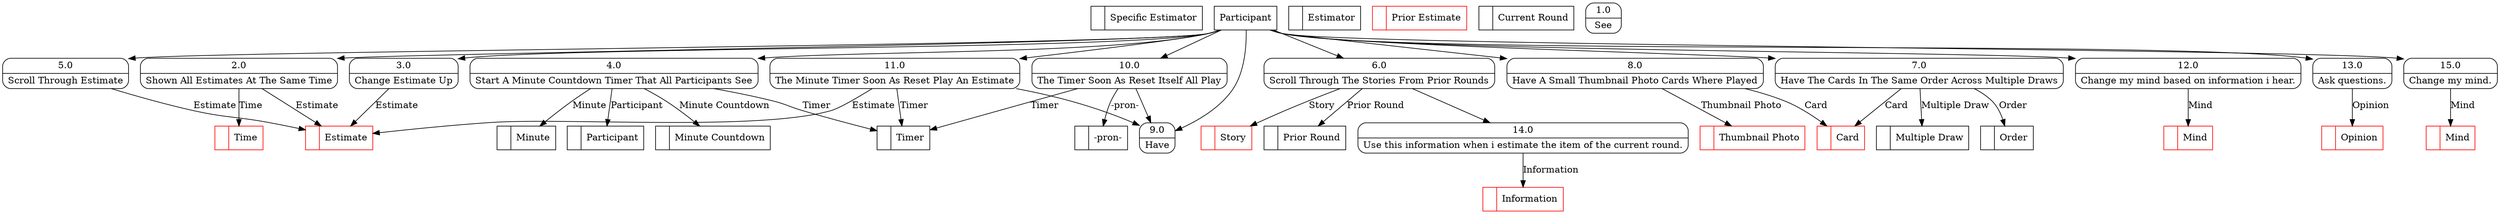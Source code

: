 digraph dfd2{ 
node[shape=record]
200 [label="<f0>  |<f1> Specific Estimator " ];
201 [label="<f0>  |<f1> Estimate " color=red];
202 [label="<f0>  |<f1> Time " color=red];
203 [label="<f0>  |<f1> Estimator " ];
204 [label="<f0>  |<f1> Story " color=red];
205 [label="<f0>  |<f1> Prior Estimate " color=red];
206 [label="<f0>  |<f1> Current Round " ];
207 [label="<f0>  |<f1> Participant " ];
208 [label="<f0>  |<f1> Prior Round " ];
209 [label="<f0>  |<f1> Card " color=red];
210 [label="<f0>  |<f1> Order " ];
211 [label="<f0>  |<f1> Multiple Draw " ];
212 [label="<f0>  |<f1> Timer " ];
213 [label="<f0>  |<f1> -pron- " ];
214 [label="<f0>  |<f1> Thumbnail Photo " color=red];
215 [label="<f0>  |<f1> Minute Countdown " ];
216 [label="<f0>  |<f1> Minute " ];
217 [label="Participant" shape=box];
218 [label="{<f0> 1.0|<f1> See }" shape=Mrecord];
219 [label="{<f0> 2.0|<f1> Shown All Estimates At The Same Time }" shape=Mrecord];
220 [label="{<f0> 3.0|<f1> Change Estimate Up }" shape=Mrecord];
221 [label="{<f0> 4.0|<f1> Start A Minute Countdown Timer That All Participants See }" shape=Mrecord];
222 [label="{<f0> 5.0|<f1> Scroll Through Estimate }" shape=Mrecord];
223 [label="{<f0> 6.0|<f1> Scroll Through The Stories From Prior Rounds }" shape=Mrecord];
224 [label="{<f0> 7.0|<f1> Have The Cards In The Same Order Across Multiple Draws }" shape=Mrecord];
225 [label="{<f0> 8.0|<f1> Have A Small Thumbnail Photo Cards Where Played }" shape=Mrecord];
226 [label="{<f0> 9.0|<f1> Have }" shape=Mrecord];
227 [label="{<f0> 10.0|<f1> The Timer Soon As Reset Itself All Play }" shape=Mrecord];
228 [label="{<f0> 11.0|<f1> The Minute Timer Soon As Reset Play An Estimate }" shape=Mrecord];
12 [label="{<f0> 12.0|<f1> Change my mind based on information i hear. }" shape=Mrecord];
217 -> 12
1001 [label="<f0>  |<f1> Mind " color=red];
12 -> 1001 [label="Mind"]
13 [label="{<f0> 13.0|<f1> Ask questions. }" shape=Mrecord];
217 -> 13
1004 [label="<f0>  |<f1> Opinion " color=red];
13 -> 1004 [label="Opinion"]
14 [label="{<f0> 14.0|<f1> Use this information when i estimate the item of the current round. }" shape=Mrecord];
223 -> 14
1007 [label="<f0>  |<f1> Information " color=red];
14 -> 1007 [label="Information"]
15 [label="{<f0> 15.0|<f1> Change my mind. }" shape=Mrecord];
217 -> 15
1010 [label="<f0>  |<f1> Mind " color=red];
15 -> 1010 [label="Mind"]
217 -> 219
217 -> 220
217 -> 221
217 -> 222
217 -> 223
217 -> 224
217 -> 225
217 -> 226
217 -> 227
217 -> 228
219 -> 202 [label="Time"]
219 -> 201 [label="Estimate"]
220 -> 201 [label="Estimate"]
221 -> 207 [label="Participant"]
221 -> 212 [label="Timer"]
222 -> 201 [label="Estimate"]
223 -> 208 [label="Prior Round"]
223 -> 204 [label="Story"]
224 -> 209 [label="Card"]
224 -> 210 [label="Order"]
224 -> 211 [label="Multiple Draw"]
225 -> 214 [label="Thumbnail Photo"]
225 -> 209 [label="Card"]
227 -> 226
227 -> 212 [label="Timer"]
227 -> 213 [label="-pron-"]
228 -> 226
228 -> 201 [label="Estimate"]
228 -> 212 [label="Timer"]
221 -> 215 [label="Minute Countdown"]
221 -> 216 [label="Minute"]
}